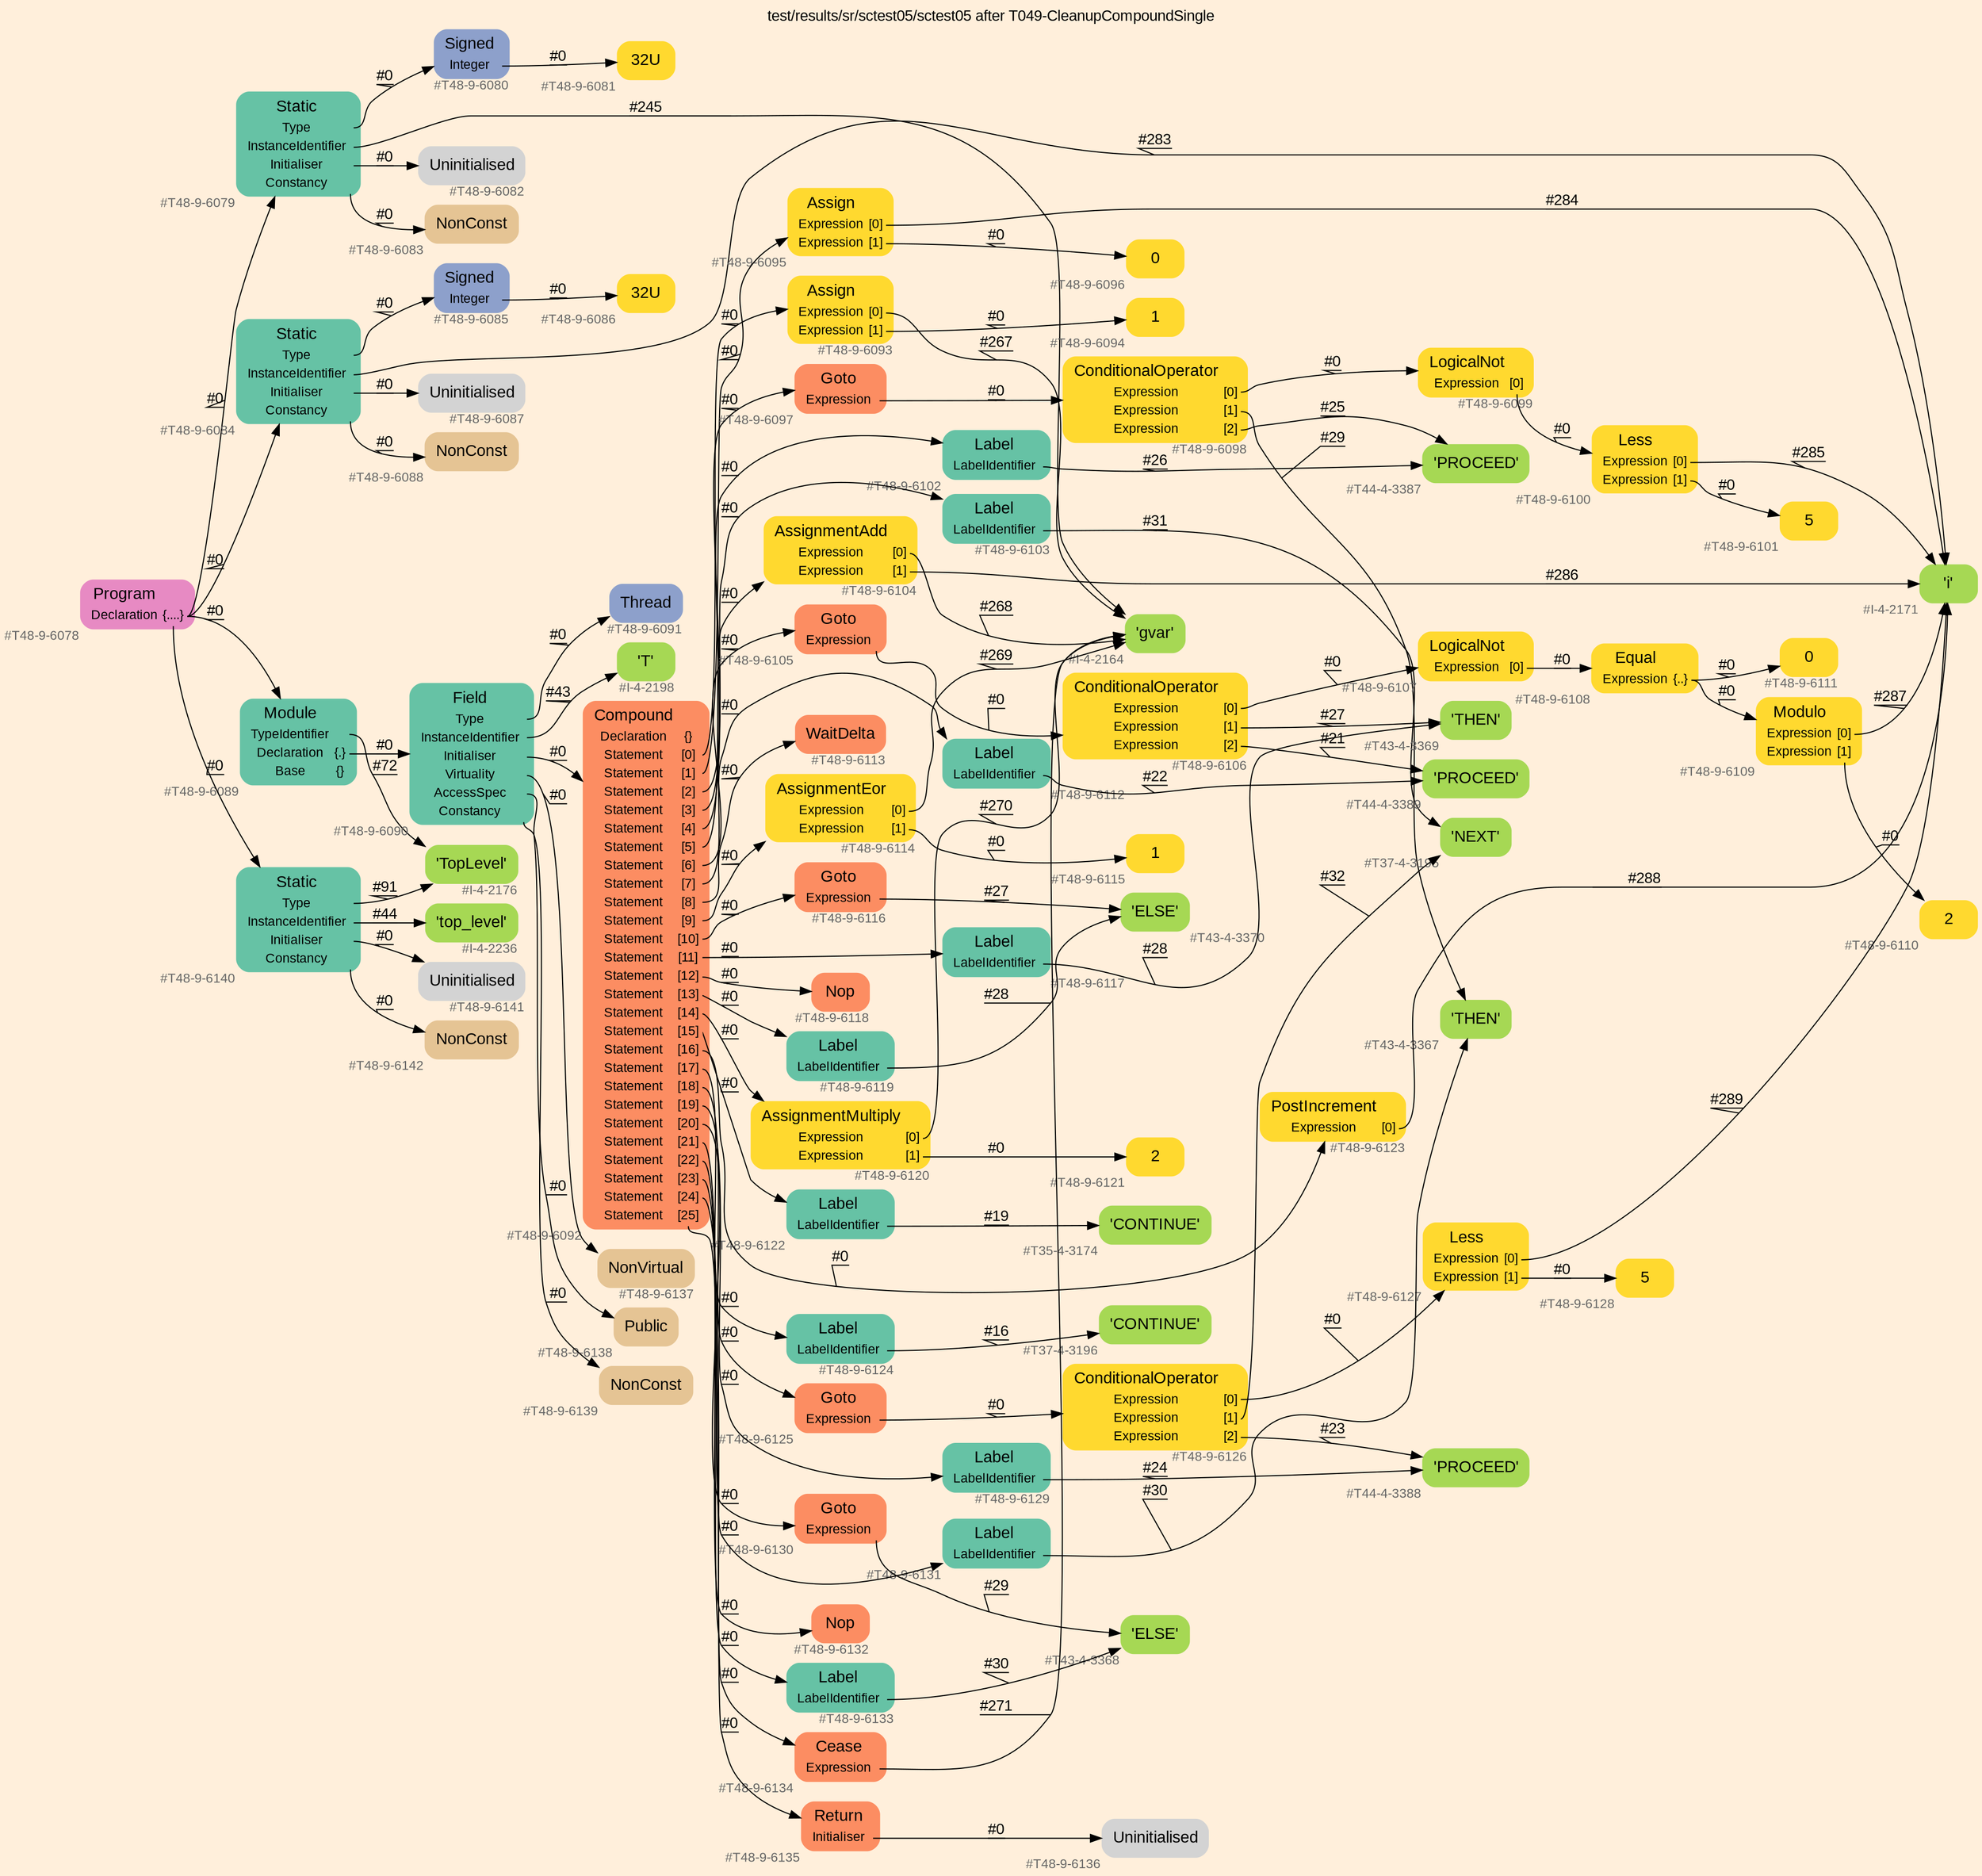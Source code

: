digraph "test/results/sr/sctest05/sctest05 after T049-CleanupCompoundSingle" {
label = "test/results/sr/sctest05/sctest05 after T049-CleanupCompoundSingle"
labelloc = t
graph [
    rankdir = "LR"
    ranksep = 0.3
    bgcolor = antiquewhite1
    color = black
    fontcolor = black
    fontname = "Arial"
];
node [
    fontname = "Arial"
];
edge [
    fontname = "Arial"
];

// -------------------- node figure --------------------
// -------- block #T48-9-6078 ----------
"#T48-9-6078" [
    fillcolor = "/set28/4"
    xlabel = "#T48-9-6078"
    fontsize = "12"
    fontcolor = grey40
    shape = "plaintext"
    label = <<TABLE BORDER="0" CELLBORDER="0" CELLSPACING="0">
     <TR><TD><FONT COLOR="black" POINT-SIZE="15">Program</FONT></TD></TR>
     <TR><TD><FONT COLOR="black" POINT-SIZE="12">Declaration</FONT></TD><TD PORT="port0"><FONT COLOR="black" POINT-SIZE="12">{....}</FONT></TD></TR>
    </TABLE>>
    style = "rounded,filled"
];

// -------- block #T48-9-6079 ----------
"#T48-9-6079" [
    fillcolor = "/set28/1"
    xlabel = "#T48-9-6079"
    fontsize = "12"
    fontcolor = grey40
    shape = "plaintext"
    label = <<TABLE BORDER="0" CELLBORDER="0" CELLSPACING="0">
     <TR><TD><FONT COLOR="black" POINT-SIZE="15">Static</FONT></TD></TR>
     <TR><TD><FONT COLOR="black" POINT-SIZE="12">Type</FONT></TD><TD PORT="port0"></TD></TR>
     <TR><TD><FONT COLOR="black" POINT-SIZE="12">InstanceIdentifier</FONT></TD><TD PORT="port1"></TD></TR>
     <TR><TD><FONT COLOR="black" POINT-SIZE="12">Initialiser</FONT></TD><TD PORT="port2"></TD></TR>
     <TR><TD><FONT COLOR="black" POINT-SIZE="12">Constancy</FONT></TD><TD PORT="port3"></TD></TR>
    </TABLE>>
    style = "rounded,filled"
];

// -------- block #T48-9-6080 ----------
"#T48-9-6080" [
    fillcolor = "/set28/3"
    xlabel = "#T48-9-6080"
    fontsize = "12"
    fontcolor = grey40
    shape = "plaintext"
    label = <<TABLE BORDER="0" CELLBORDER="0" CELLSPACING="0">
     <TR><TD><FONT COLOR="black" POINT-SIZE="15">Signed</FONT></TD></TR>
     <TR><TD><FONT COLOR="black" POINT-SIZE="12">Integer</FONT></TD><TD PORT="port0"></TD></TR>
    </TABLE>>
    style = "rounded,filled"
];

// -------- block #T48-9-6081 ----------
"#T48-9-6081" [
    fillcolor = "/set28/6"
    xlabel = "#T48-9-6081"
    fontsize = "12"
    fontcolor = grey40
    shape = "plaintext"
    label = <<TABLE BORDER="0" CELLBORDER="0" CELLSPACING="0">
     <TR><TD><FONT COLOR="black" POINT-SIZE="15">32U</FONT></TD></TR>
    </TABLE>>
    style = "rounded,filled"
];

// -------- block #I-4-2164 ----------
"#I-4-2164" [
    fillcolor = "/set28/5"
    xlabel = "#I-4-2164"
    fontsize = "12"
    fontcolor = grey40
    shape = "plaintext"
    label = <<TABLE BORDER="0" CELLBORDER="0" CELLSPACING="0">
     <TR><TD><FONT COLOR="black" POINT-SIZE="15">'gvar'</FONT></TD></TR>
    </TABLE>>
    style = "rounded,filled"
];

// -------- block #T48-9-6082 ----------
"#T48-9-6082" [
    xlabel = "#T48-9-6082"
    fontsize = "12"
    fontcolor = grey40
    shape = "plaintext"
    label = <<TABLE BORDER="0" CELLBORDER="0" CELLSPACING="0">
     <TR><TD><FONT COLOR="black" POINT-SIZE="15">Uninitialised</FONT></TD></TR>
    </TABLE>>
    style = "rounded,filled"
];

// -------- block #T48-9-6083 ----------
"#T48-9-6083" [
    fillcolor = "/set28/7"
    xlabel = "#T48-9-6083"
    fontsize = "12"
    fontcolor = grey40
    shape = "plaintext"
    label = <<TABLE BORDER="0" CELLBORDER="0" CELLSPACING="0">
     <TR><TD><FONT COLOR="black" POINT-SIZE="15">NonConst</FONT></TD></TR>
    </TABLE>>
    style = "rounded,filled"
];

// -------- block #T48-9-6084 ----------
"#T48-9-6084" [
    fillcolor = "/set28/1"
    xlabel = "#T48-9-6084"
    fontsize = "12"
    fontcolor = grey40
    shape = "plaintext"
    label = <<TABLE BORDER="0" CELLBORDER="0" CELLSPACING="0">
     <TR><TD><FONT COLOR="black" POINT-SIZE="15">Static</FONT></TD></TR>
     <TR><TD><FONT COLOR="black" POINT-SIZE="12">Type</FONT></TD><TD PORT="port0"></TD></TR>
     <TR><TD><FONT COLOR="black" POINT-SIZE="12">InstanceIdentifier</FONT></TD><TD PORT="port1"></TD></TR>
     <TR><TD><FONT COLOR="black" POINT-SIZE="12">Initialiser</FONT></TD><TD PORT="port2"></TD></TR>
     <TR><TD><FONT COLOR="black" POINT-SIZE="12">Constancy</FONT></TD><TD PORT="port3"></TD></TR>
    </TABLE>>
    style = "rounded,filled"
];

// -------- block #T48-9-6085 ----------
"#T48-9-6085" [
    fillcolor = "/set28/3"
    xlabel = "#T48-9-6085"
    fontsize = "12"
    fontcolor = grey40
    shape = "plaintext"
    label = <<TABLE BORDER="0" CELLBORDER="0" CELLSPACING="0">
     <TR><TD><FONT COLOR="black" POINT-SIZE="15">Signed</FONT></TD></TR>
     <TR><TD><FONT COLOR="black" POINT-SIZE="12">Integer</FONT></TD><TD PORT="port0"></TD></TR>
    </TABLE>>
    style = "rounded,filled"
];

// -------- block #T48-9-6086 ----------
"#T48-9-6086" [
    fillcolor = "/set28/6"
    xlabel = "#T48-9-6086"
    fontsize = "12"
    fontcolor = grey40
    shape = "plaintext"
    label = <<TABLE BORDER="0" CELLBORDER="0" CELLSPACING="0">
     <TR><TD><FONT COLOR="black" POINT-SIZE="15">32U</FONT></TD></TR>
    </TABLE>>
    style = "rounded,filled"
];

// -------- block #I-4-2171 ----------
"#I-4-2171" [
    fillcolor = "/set28/5"
    xlabel = "#I-4-2171"
    fontsize = "12"
    fontcolor = grey40
    shape = "plaintext"
    label = <<TABLE BORDER="0" CELLBORDER="0" CELLSPACING="0">
     <TR><TD><FONT COLOR="black" POINT-SIZE="15">'i'</FONT></TD></TR>
    </TABLE>>
    style = "rounded,filled"
];

// -------- block #T48-9-6087 ----------
"#T48-9-6087" [
    xlabel = "#T48-9-6087"
    fontsize = "12"
    fontcolor = grey40
    shape = "plaintext"
    label = <<TABLE BORDER="0" CELLBORDER="0" CELLSPACING="0">
     <TR><TD><FONT COLOR="black" POINT-SIZE="15">Uninitialised</FONT></TD></TR>
    </TABLE>>
    style = "rounded,filled"
];

// -------- block #T48-9-6088 ----------
"#T48-9-6088" [
    fillcolor = "/set28/7"
    xlabel = "#T48-9-6088"
    fontsize = "12"
    fontcolor = grey40
    shape = "plaintext"
    label = <<TABLE BORDER="0" CELLBORDER="0" CELLSPACING="0">
     <TR><TD><FONT COLOR="black" POINT-SIZE="15">NonConst</FONT></TD></TR>
    </TABLE>>
    style = "rounded,filled"
];

// -------- block #T48-9-6089 ----------
"#T48-9-6089" [
    fillcolor = "/set28/1"
    xlabel = "#T48-9-6089"
    fontsize = "12"
    fontcolor = grey40
    shape = "plaintext"
    label = <<TABLE BORDER="0" CELLBORDER="0" CELLSPACING="0">
     <TR><TD><FONT COLOR="black" POINT-SIZE="15">Module</FONT></TD></TR>
     <TR><TD><FONT COLOR="black" POINT-SIZE="12">TypeIdentifier</FONT></TD><TD PORT="port0"></TD></TR>
     <TR><TD><FONT COLOR="black" POINT-SIZE="12">Declaration</FONT></TD><TD PORT="port1"><FONT COLOR="black" POINT-SIZE="12">{.}</FONT></TD></TR>
     <TR><TD><FONT COLOR="black" POINT-SIZE="12">Base</FONT></TD><TD PORT="port2"><FONT COLOR="black" POINT-SIZE="12">{}</FONT></TD></TR>
    </TABLE>>
    style = "rounded,filled"
];

// -------- block #I-4-2176 ----------
"#I-4-2176" [
    fillcolor = "/set28/5"
    xlabel = "#I-4-2176"
    fontsize = "12"
    fontcolor = grey40
    shape = "plaintext"
    label = <<TABLE BORDER="0" CELLBORDER="0" CELLSPACING="0">
     <TR><TD><FONT COLOR="black" POINT-SIZE="15">'TopLevel'</FONT></TD></TR>
    </TABLE>>
    style = "rounded,filled"
];

// -------- block #T48-9-6090 ----------
"#T48-9-6090" [
    fillcolor = "/set28/1"
    xlabel = "#T48-9-6090"
    fontsize = "12"
    fontcolor = grey40
    shape = "plaintext"
    label = <<TABLE BORDER="0" CELLBORDER="0" CELLSPACING="0">
     <TR><TD><FONT COLOR="black" POINT-SIZE="15">Field</FONT></TD></TR>
     <TR><TD><FONT COLOR="black" POINT-SIZE="12">Type</FONT></TD><TD PORT="port0"></TD></TR>
     <TR><TD><FONT COLOR="black" POINT-SIZE="12">InstanceIdentifier</FONT></TD><TD PORT="port1"></TD></TR>
     <TR><TD><FONT COLOR="black" POINT-SIZE="12">Initialiser</FONT></TD><TD PORT="port2"></TD></TR>
     <TR><TD><FONT COLOR="black" POINT-SIZE="12">Virtuality</FONT></TD><TD PORT="port3"></TD></TR>
     <TR><TD><FONT COLOR="black" POINT-SIZE="12">AccessSpec</FONT></TD><TD PORT="port4"></TD></TR>
     <TR><TD><FONT COLOR="black" POINT-SIZE="12">Constancy</FONT></TD><TD PORT="port5"></TD></TR>
    </TABLE>>
    style = "rounded,filled"
];

// -------- block #T48-9-6091 ----------
"#T48-9-6091" [
    fillcolor = "/set28/3"
    xlabel = "#T48-9-6091"
    fontsize = "12"
    fontcolor = grey40
    shape = "plaintext"
    label = <<TABLE BORDER="0" CELLBORDER="0" CELLSPACING="0">
     <TR><TD><FONT COLOR="black" POINT-SIZE="15">Thread</FONT></TD></TR>
    </TABLE>>
    style = "rounded,filled"
];

// -------- block #I-4-2198 ----------
"#I-4-2198" [
    fillcolor = "/set28/5"
    xlabel = "#I-4-2198"
    fontsize = "12"
    fontcolor = grey40
    shape = "plaintext"
    label = <<TABLE BORDER="0" CELLBORDER="0" CELLSPACING="0">
     <TR><TD><FONT COLOR="black" POINT-SIZE="15">'T'</FONT></TD></TR>
    </TABLE>>
    style = "rounded,filled"
];

// -------- block #T48-9-6092 ----------
"#T48-9-6092" [
    fillcolor = "/set28/2"
    xlabel = "#T48-9-6092"
    fontsize = "12"
    fontcolor = grey40
    shape = "plaintext"
    label = <<TABLE BORDER="0" CELLBORDER="0" CELLSPACING="0">
     <TR><TD><FONT COLOR="black" POINT-SIZE="15">Compound</FONT></TD></TR>
     <TR><TD><FONT COLOR="black" POINT-SIZE="12">Declaration</FONT></TD><TD PORT="port0"><FONT COLOR="black" POINT-SIZE="12">{}</FONT></TD></TR>
     <TR><TD><FONT COLOR="black" POINT-SIZE="12">Statement</FONT></TD><TD PORT="port1"><FONT COLOR="black" POINT-SIZE="12">[0]</FONT></TD></TR>
     <TR><TD><FONT COLOR="black" POINT-SIZE="12">Statement</FONT></TD><TD PORT="port2"><FONT COLOR="black" POINT-SIZE="12">[1]</FONT></TD></TR>
     <TR><TD><FONT COLOR="black" POINT-SIZE="12">Statement</FONT></TD><TD PORT="port3"><FONT COLOR="black" POINT-SIZE="12">[2]</FONT></TD></TR>
     <TR><TD><FONT COLOR="black" POINT-SIZE="12">Statement</FONT></TD><TD PORT="port4"><FONT COLOR="black" POINT-SIZE="12">[3]</FONT></TD></TR>
     <TR><TD><FONT COLOR="black" POINT-SIZE="12">Statement</FONT></TD><TD PORT="port5"><FONT COLOR="black" POINT-SIZE="12">[4]</FONT></TD></TR>
     <TR><TD><FONT COLOR="black" POINT-SIZE="12">Statement</FONT></TD><TD PORT="port6"><FONT COLOR="black" POINT-SIZE="12">[5]</FONT></TD></TR>
     <TR><TD><FONT COLOR="black" POINT-SIZE="12">Statement</FONT></TD><TD PORT="port7"><FONT COLOR="black" POINT-SIZE="12">[6]</FONT></TD></TR>
     <TR><TD><FONT COLOR="black" POINT-SIZE="12">Statement</FONT></TD><TD PORT="port8"><FONT COLOR="black" POINT-SIZE="12">[7]</FONT></TD></TR>
     <TR><TD><FONT COLOR="black" POINT-SIZE="12">Statement</FONT></TD><TD PORT="port9"><FONT COLOR="black" POINT-SIZE="12">[8]</FONT></TD></TR>
     <TR><TD><FONT COLOR="black" POINT-SIZE="12">Statement</FONT></TD><TD PORT="port10"><FONT COLOR="black" POINT-SIZE="12">[9]</FONT></TD></TR>
     <TR><TD><FONT COLOR="black" POINT-SIZE="12">Statement</FONT></TD><TD PORT="port11"><FONT COLOR="black" POINT-SIZE="12">[10]</FONT></TD></TR>
     <TR><TD><FONT COLOR="black" POINT-SIZE="12">Statement</FONT></TD><TD PORT="port12"><FONT COLOR="black" POINT-SIZE="12">[11]</FONT></TD></TR>
     <TR><TD><FONT COLOR="black" POINT-SIZE="12">Statement</FONT></TD><TD PORT="port13"><FONT COLOR="black" POINT-SIZE="12">[12]</FONT></TD></TR>
     <TR><TD><FONT COLOR="black" POINT-SIZE="12">Statement</FONT></TD><TD PORT="port14"><FONT COLOR="black" POINT-SIZE="12">[13]</FONT></TD></TR>
     <TR><TD><FONT COLOR="black" POINT-SIZE="12">Statement</FONT></TD><TD PORT="port15"><FONT COLOR="black" POINT-SIZE="12">[14]</FONT></TD></TR>
     <TR><TD><FONT COLOR="black" POINT-SIZE="12">Statement</FONT></TD><TD PORT="port16"><FONT COLOR="black" POINT-SIZE="12">[15]</FONT></TD></TR>
     <TR><TD><FONT COLOR="black" POINT-SIZE="12">Statement</FONT></TD><TD PORT="port17"><FONT COLOR="black" POINT-SIZE="12">[16]</FONT></TD></TR>
     <TR><TD><FONT COLOR="black" POINT-SIZE="12">Statement</FONT></TD><TD PORT="port18"><FONT COLOR="black" POINT-SIZE="12">[17]</FONT></TD></TR>
     <TR><TD><FONT COLOR="black" POINT-SIZE="12">Statement</FONT></TD><TD PORT="port19"><FONT COLOR="black" POINT-SIZE="12">[18]</FONT></TD></TR>
     <TR><TD><FONT COLOR="black" POINT-SIZE="12">Statement</FONT></TD><TD PORT="port20"><FONT COLOR="black" POINT-SIZE="12">[19]</FONT></TD></TR>
     <TR><TD><FONT COLOR="black" POINT-SIZE="12">Statement</FONT></TD><TD PORT="port21"><FONT COLOR="black" POINT-SIZE="12">[20]</FONT></TD></TR>
     <TR><TD><FONT COLOR="black" POINT-SIZE="12">Statement</FONT></TD><TD PORT="port22"><FONT COLOR="black" POINT-SIZE="12">[21]</FONT></TD></TR>
     <TR><TD><FONT COLOR="black" POINT-SIZE="12">Statement</FONT></TD><TD PORT="port23"><FONT COLOR="black" POINT-SIZE="12">[22]</FONT></TD></TR>
     <TR><TD><FONT COLOR="black" POINT-SIZE="12">Statement</FONT></TD><TD PORT="port24"><FONT COLOR="black" POINT-SIZE="12">[23]</FONT></TD></TR>
     <TR><TD><FONT COLOR="black" POINT-SIZE="12">Statement</FONT></TD><TD PORT="port25"><FONT COLOR="black" POINT-SIZE="12">[24]</FONT></TD></TR>
     <TR><TD><FONT COLOR="black" POINT-SIZE="12">Statement</FONT></TD><TD PORT="port26"><FONT COLOR="black" POINT-SIZE="12">[25]</FONT></TD></TR>
    </TABLE>>
    style = "rounded,filled"
];

// -------- block #T48-9-6093 ----------
"#T48-9-6093" [
    fillcolor = "/set28/6"
    xlabel = "#T48-9-6093"
    fontsize = "12"
    fontcolor = grey40
    shape = "plaintext"
    label = <<TABLE BORDER="0" CELLBORDER="0" CELLSPACING="0">
     <TR><TD><FONT COLOR="black" POINT-SIZE="15">Assign</FONT></TD></TR>
     <TR><TD><FONT COLOR="black" POINT-SIZE="12">Expression</FONT></TD><TD PORT="port0"><FONT COLOR="black" POINT-SIZE="12">[0]</FONT></TD></TR>
     <TR><TD><FONT COLOR="black" POINT-SIZE="12">Expression</FONT></TD><TD PORT="port1"><FONT COLOR="black" POINT-SIZE="12">[1]</FONT></TD></TR>
    </TABLE>>
    style = "rounded,filled"
];

// -------- block #T48-9-6094 ----------
"#T48-9-6094" [
    fillcolor = "/set28/6"
    xlabel = "#T48-9-6094"
    fontsize = "12"
    fontcolor = grey40
    shape = "plaintext"
    label = <<TABLE BORDER="0" CELLBORDER="0" CELLSPACING="0">
     <TR><TD><FONT COLOR="black" POINT-SIZE="15">1</FONT></TD></TR>
    </TABLE>>
    style = "rounded,filled"
];

// -------- block #T48-9-6095 ----------
"#T48-9-6095" [
    fillcolor = "/set28/6"
    xlabel = "#T48-9-6095"
    fontsize = "12"
    fontcolor = grey40
    shape = "plaintext"
    label = <<TABLE BORDER="0" CELLBORDER="0" CELLSPACING="0">
     <TR><TD><FONT COLOR="black" POINT-SIZE="15">Assign</FONT></TD></TR>
     <TR><TD><FONT COLOR="black" POINT-SIZE="12">Expression</FONT></TD><TD PORT="port0"><FONT COLOR="black" POINT-SIZE="12">[0]</FONT></TD></TR>
     <TR><TD><FONT COLOR="black" POINT-SIZE="12">Expression</FONT></TD><TD PORT="port1"><FONT COLOR="black" POINT-SIZE="12">[1]</FONT></TD></TR>
    </TABLE>>
    style = "rounded,filled"
];

// -------- block #T48-9-6096 ----------
"#T48-9-6096" [
    fillcolor = "/set28/6"
    xlabel = "#T48-9-6096"
    fontsize = "12"
    fontcolor = grey40
    shape = "plaintext"
    label = <<TABLE BORDER="0" CELLBORDER="0" CELLSPACING="0">
     <TR><TD><FONT COLOR="black" POINT-SIZE="15">0</FONT></TD></TR>
    </TABLE>>
    style = "rounded,filled"
];

// -------- block #T48-9-6097 ----------
"#T48-9-6097" [
    fillcolor = "/set28/2"
    xlabel = "#T48-9-6097"
    fontsize = "12"
    fontcolor = grey40
    shape = "plaintext"
    label = <<TABLE BORDER="0" CELLBORDER="0" CELLSPACING="0">
     <TR><TD><FONT COLOR="black" POINT-SIZE="15">Goto</FONT></TD></TR>
     <TR><TD><FONT COLOR="black" POINT-SIZE="12">Expression</FONT></TD><TD PORT="port0"></TD></TR>
    </TABLE>>
    style = "rounded,filled"
];

// -------- block #T48-9-6098 ----------
"#T48-9-6098" [
    fillcolor = "/set28/6"
    xlabel = "#T48-9-6098"
    fontsize = "12"
    fontcolor = grey40
    shape = "plaintext"
    label = <<TABLE BORDER="0" CELLBORDER="0" CELLSPACING="0">
     <TR><TD><FONT COLOR="black" POINT-SIZE="15">ConditionalOperator</FONT></TD></TR>
     <TR><TD><FONT COLOR="black" POINT-SIZE="12">Expression</FONT></TD><TD PORT="port0"><FONT COLOR="black" POINT-SIZE="12">[0]</FONT></TD></TR>
     <TR><TD><FONT COLOR="black" POINT-SIZE="12">Expression</FONT></TD><TD PORT="port1"><FONT COLOR="black" POINT-SIZE="12">[1]</FONT></TD></TR>
     <TR><TD><FONT COLOR="black" POINT-SIZE="12">Expression</FONT></TD><TD PORT="port2"><FONT COLOR="black" POINT-SIZE="12">[2]</FONT></TD></TR>
    </TABLE>>
    style = "rounded,filled"
];

// -------- block #T48-9-6099 ----------
"#T48-9-6099" [
    fillcolor = "/set28/6"
    xlabel = "#T48-9-6099"
    fontsize = "12"
    fontcolor = grey40
    shape = "plaintext"
    label = <<TABLE BORDER="0" CELLBORDER="0" CELLSPACING="0">
     <TR><TD><FONT COLOR="black" POINT-SIZE="15">LogicalNot</FONT></TD></TR>
     <TR><TD><FONT COLOR="black" POINT-SIZE="12">Expression</FONT></TD><TD PORT="port0"><FONT COLOR="black" POINT-SIZE="12">[0]</FONT></TD></TR>
    </TABLE>>
    style = "rounded,filled"
];

// -------- block #T48-9-6100 ----------
"#T48-9-6100" [
    fillcolor = "/set28/6"
    xlabel = "#T48-9-6100"
    fontsize = "12"
    fontcolor = grey40
    shape = "plaintext"
    label = <<TABLE BORDER="0" CELLBORDER="0" CELLSPACING="0">
     <TR><TD><FONT COLOR="black" POINT-SIZE="15">Less</FONT></TD></TR>
     <TR><TD><FONT COLOR="black" POINT-SIZE="12">Expression</FONT></TD><TD PORT="port0"><FONT COLOR="black" POINT-SIZE="12">[0]</FONT></TD></TR>
     <TR><TD><FONT COLOR="black" POINT-SIZE="12">Expression</FONT></TD><TD PORT="port1"><FONT COLOR="black" POINT-SIZE="12">[1]</FONT></TD></TR>
    </TABLE>>
    style = "rounded,filled"
];

// -------- block #T48-9-6101 ----------
"#T48-9-6101" [
    fillcolor = "/set28/6"
    xlabel = "#T48-9-6101"
    fontsize = "12"
    fontcolor = grey40
    shape = "plaintext"
    label = <<TABLE BORDER="0" CELLBORDER="0" CELLSPACING="0">
     <TR><TD><FONT COLOR="black" POINT-SIZE="15">5</FONT></TD></TR>
    </TABLE>>
    style = "rounded,filled"
];

// -------- block #T43-4-3367 ----------
"#T43-4-3367" [
    fillcolor = "/set28/5"
    xlabel = "#T43-4-3367"
    fontsize = "12"
    fontcolor = grey40
    shape = "plaintext"
    label = <<TABLE BORDER="0" CELLBORDER="0" CELLSPACING="0">
     <TR><TD><FONT COLOR="black" POINT-SIZE="15">'THEN'</FONT></TD></TR>
    </TABLE>>
    style = "rounded,filled"
];

// -------- block #T44-4-3387 ----------
"#T44-4-3387" [
    fillcolor = "/set28/5"
    xlabel = "#T44-4-3387"
    fontsize = "12"
    fontcolor = grey40
    shape = "plaintext"
    label = <<TABLE BORDER="0" CELLBORDER="0" CELLSPACING="0">
     <TR><TD><FONT COLOR="black" POINT-SIZE="15">'PROCEED'</FONT></TD></TR>
    </TABLE>>
    style = "rounded,filled"
];

// -------- block #T48-9-6102 ----------
"#T48-9-6102" [
    fillcolor = "/set28/1"
    xlabel = "#T48-9-6102"
    fontsize = "12"
    fontcolor = grey40
    shape = "plaintext"
    label = <<TABLE BORDER="0" CELLBORDER="0" CELLSPACING="0">
     <TR><TD><FONT COLOR="black" POINT-SIZE="15">Label</FONT></TD></TR>
     <TR><TD><FONT COLOR="black" POINT-SIZE="12">LabelIdentifier</FONT></TD><TD PORT="port0"></TD></TR>
    </TABLE>>
    style = "rounded,filled"
];

// -------- block #T48-9-6103 ----------
"#T48-9-6103" [
    fillcolor = "/set28/1"
    xlabel = "#T48-9-6103"
    fontsize = "12"
    fontcolor = grey40
    shape = "plaintext"
    label = <<TABLE BORDER="0" CELLBORDER="0" CELLSPACING="0">
     <TR><TD><FONT COLOR="black" POINT-SIZE="15">Label</FONT></TD></TR>
     <TR><TD><FONT COLOR="black" POINT-SIZE="12">LabelIdentifier</FONT></TD><TD PORT="port0"></TD></TR>
    </TABLE>>
    style = "rounded,filled"
];

// -------- block #T37-4-3195 ----------
"#T37-4-3195" [
    fillcolor = "/set28/5"
    xlabel = "#T37-4-3195"
    fontsize = "12"
    fontcolor = grey40
    shape = "plaintext"
    label = <<TABLE BORDER="0" CELLBORDER="0" CELLSPACING="0">
     <TR><TD><FONT COLOR="black" POINT-SIZE="15">'NEXT'</FONT></TD></TR>
    </TABLE>>
    style = "rounded,filled"
];

// -------- block #T48-9-6104 ----------
"#T48-9-6104" [
    fillcolor = "/set28/6"
    xlabel = "#T48-9-6104"
    fontsize = "12"
    fontcolor = grey40
    shape = "plaintext"
    label = <<TABLE BORDER="0" CELLBORDER="0" CELLSPACING="0">
     <TR><TD><FONT COLOR="black" POINT-SIZE="15">AssignmentAdd</FONT></TD></TR>
     <TR><TD><FONT COLOR="black" POINT-SIZE="12">Expression</FONT></TD><TD PORT="port0"><FONT COLOR="black" POINT-SIZE="12">[0]</FONT></TD></TR>
     <TR><TD><FONT COLOR="black" POINT-SIZE="12">Expression</FONT></TD><TD PORT="port1"><FONT COLOR="black" POINT-SIZE="12">[1]</FONT></TD></TR>
    </TABLE>>
    style = "rounded,filled"
];

// -------- block #T48-9-6105 ----------
"#T48-9-6105" [
    fillcolor = "/set28/2"
    xlabel = "#T48-9-6105"
    fontsize = "12"
    fontcolor = grey40
    shape = "plaintext"
    label = <<TABLE BORDER="0" CELLBORDER="0" CELLSPACING="0">
     <TR><TD><FONT COLOR="black" POINT-SIZE="15">Goto</FONT></TD></TR>
     <TR><TD><FONT COLOR="black" POINT-SIZE="12">Expression</FONT></TD><TD PORT="port0"></TD></TR>
    </TABLE>>
    style = "rounded,filled"
];

// -------- block #T48-9-6106 ----------
"#T48-9-6106" [
    fillcolor = "/set28/6"
    xlabel = "#T48-9-6106"
    fontsize = "12"
    fontcolor = grey40
    shape = "plaintext"
    label = <<TABLE BORDER="0" CELLBORDER="0" CELLSPACING="0">
     <TR><TD><FONT COLOR="black" POINT-SIZE="15">ConditionalOperator</FONT></TD></TR>
     <TR><TD><FONT COLOR="black" POINT-SIZE="12">Expression</FONT></TD><TD PORT="port0"><FONT COLOR="black" POINT-SIZE="12">[0]</FONT></TD></TR>
     <TR><TD><FONT COLOR="black" POINT-SIZE="12">Expression</FONT></TD><TD PORT="port1"><FONT COLOR="black" POINT-SIZE="12">[1]</FONT></TD></TR>
     <TR><TD><FONT COLOR="black" POINT-SIZE="12">Expression</FONT></TD><TD PORT="port2"><FONT COLOR="black" POINT-SIZE="12">[2]</FONT></TD></TR>
    </TABLE>>
    style = "rounded,filled"
];

// -------- block #T48-9-6107 ----------
"#T48-9-6107" [
    fillcolor = "/set28/6"
    xlabel = "#T48-9-6107"
    fontsize = "12"
    fontcolor = grey40
    shape = "plaintext"
    label = <<TABLE BORDER="0" CELLBORDER="0" CELLSPACING="0">
     <TR><TD><FONT COLOR="black" POINT-SIZE="15">LogicalNot</FONT></TD></TR>
     <TR><TD><FONT COLOR="black" POINT-SIZE="12">Expression</FONT></TD><TD PORT="port0"><FONT COLOR="black" POINT-SIZE="12">[0]</FONT></TD></TR>
    </TABLE>>
    style = "rounded,filled"
];

// -------- block #T48-9-6108 ----------
"#T48-9-6108" [
    fillcolor = "/set28/6"
    xlabel = "#T48-9-6108"
    fontsize = "12"
    fontcolor = grey40
    shape = "plaintext"
    label = <<TABLE BORDER="0" CELLBORDER="0" CELLSPACING="0">
     <TR><TD><FONT COLOR="black" POINT-SIZE="15">Equal</FONT></TD></TR>
     <TR><TD><FONT COLOR="black" POINT-SIZE="12">Expression</FONT></TD><TD PORT="port0"><FONT COLOR="black" POINT-SIZE="12">{..}</FONT></TD></TR>
    </TABLE>>
    style = "rounded,filled"
];

// -------- block #T48-9-6109 ----------
"#T48-9-6109" [
    fillcolor = "/set28/6"
    xlabel = "#T48-9-6109"
    fontsize = "12"
    fontcolor = grey40
    shape = "plaintext"
    label = <<TABLE BORDER="0" CELLBORDER="0" CELLSPACING="0">
     <TR><TD><FONT COLOR="black" POINT-SIZE="15">Modulo</FONT></TD></TR>
     <TR><TD><FONT COLOR="black" POINT-SIZE="12">Expression</FONT></TD><TD PORT="port0"><FONT COLOR="black" POINT-SIZE="12">[0]</FONT></TD></TR>
     <TR><TD><FONT COLOR="black" POINT-SIZE="12">Expression</FONT></TD><TD PORT="port1"><FONT COLOR="black" POINT-SIZE="12">[1]</FONT></TD></TR>
    </TABLE>>
    style = "rounded,filled"
];

// -------- block #T48-9-6110 ----------
"#T48-9-6110" [
    fillcolor = "/set28/6"
    xlabel = "#T48-9-6110"
    fontsize = "12"
    fontcolor = grey40
    shape = "plaintext"
    label = <<TABLE BORDER="0" CELLBORDER="0" CELLSPACING="0">
     <TR><TD><FONT COLOR="black" POINT-SIZE="15">2</FONT></TD></TR>
    </TABLE>>
    style = "rounded,filled"
];

// -------- block #T48-9-6111 ----------
"#T48-9-6111" [
    fillcolor = "/set28/6"
    xlabel = "#T48-9-6111"
    fontsize = "12"
    fontcolor = grey40
    shape = "plaintext"
    label = <<TABLE BORDER="0" CELLBORDER="0" CELLSPACING="0">
     <TR><TD><FONT COLOR="black" POINT-SIZE="15">0</FONT></TD></TR>
    </TABLE>>
    style = "rounded,filled"
];

// -------- block #T43-4-3369 ----------
"#T43-4-3369" [
    fillcolor = "/set28/5"
    xlabel = "#T43-4-3369"
    fontsize = "12"
    fontcolor = grey40
    shape = "plaintext"
    label = <<TABLE BORDER="0" CELLBORDER="0" CELLSPACING="0">
     <TR><TD><FONT COLOR="black" POINT-SIZE="15">'THEN'</FONT></TD></TR>
    </TABLE>>
    style = "rounded,filled"
];

// -------- block #T44-4-3389 ----------
"#T44-4-3389" [
    fillcolor = "/set28/5"
    xlabel = "#T44-4-3389"
    fontsize = "12"
    fontcolor = grey40
    shape = "plaintext"
    label = <<TABLE BORDER="0" CELLBORDER="0" CELLSPACING="0">
     <TR><TD><FONT COLOR="black" POINT-SIZE="15">'PROCEED'</FONT></TD></TR>
    </TABLE>>
    style = "rounded,filled"
];

// -------- block #T48-9-6112 ----------
"#T48-9-6112" [
    fillcolor = "/set28/1"
    xlabel = "#T48-9-6112"
    fontsize = "12"
    fontcolor = grey40
    shape = "plaintext"
    label = <<TABLE BORDER="0" CELLBORDER="0" CELLSPACING="0">
     <TR><TD><FONT COLOR="black" POINT-SIZE="15">Label</FONT></TD></TR>
     <TR><TD><FONT COLOR="black" POINT-SIZE="12">LabelIdentifier</FONT></TD><TD PORT="port0"></TD></TR>
    </TABLE>>
    style = "rounded,filled"
];

// -------- block #T48-9-6113 ----------
"#T48-9-6113" [
    fillcolor = "/set28/2"
    xlabel = "#T48-9-6113"
    fontsize = "12"
    fontcolor = grey40
    shape = "plaintext"
    label = <<TABLE BORDER="0" CELLBORDER="0" CELLSPACING="0">
     <TR><TD><FONT COLOR="black" POINT-SIZE="15">WaitDelta</FONT></TD></TR>
    </TABLE>>
    style = "rounded,filled"
];

// -------- block #T48-9-6114 ----------
"#T48-9-6114" [
    fillcolor = "/set28/6"
    xlabel = "#T48-9-6114"
    fontsize = "12"
    fontcolor = grey40
    shape = "plaintext"
    label = <<TABLE BORDER="0" CELLBORDER="0" CELLSPACING="0">
     <TR><TD><FONT COLOR="black" POINT-SIZE="15">AssignmentEor</FONT></TD></TR>
     <TR><TD><FONT COLOR="black" POINT-SIZE="12">Expression</FONT></TD><TD PORT="port0"><FONT COLOR="black" POINT-SIZE="12">[0]</FONT></TD></TR>
     <TR><TD><FONT COLOR="black" POINT-SIZE="12">Expression</FONT></TD><TD PORT="port1"><FONT COLOR="black" POINT-SIZE="12">[1]</FONT></TD></TR>
    </TABLE>>
    style = "rounded,filled"
];

// -------- block #T48-9-6115 ----------
"#T48-9-6115" [
    fillcolor = "/set28/6"
    xlabel = "#T48-9-6115"
    fontsize = "12"
    fontcolor = grey40
    shape = "plaintext"
    label = <<TABLE BORDER="0" CELLBORDER="0" CELLSPACING="0">
     <TR><TD><FONT COLOR="black" POINT-SIZE="15">1</FONT></TD></TR>
    </TABLE>>
    style = "rounded,filled"
];

// -------- block #T48-9-6116 ----------
"#T48-9-6116" [
    fillcolor = "/set28/2"
    xlabel = "#T48-9-6116"
    fontsize = "12"
    fontcolor = grey40
    shape = "plaintext"
    label = <<TABLE BORDER="0" CELLBORDER="0" CELLSPACING="0">
     <TR><TD><FONT COLOR="black" POINT-SIZE="15">Goto</FONT></TD></TR>
     <TR><TD><FONT COLOR="black" POINT-SIZE="12">Expression</FONT></TD><TD PORT="port0"></TD></TR>
    </TABLE>>
    style = "rounded,filled"
];

// -------- block #T43-4-3370 ----------
"#T43-4-3370" [
    fillcolor = "/set28/5"
    xlabel = "#T43-4-3370"
    fontsize = "12"
    fontcolor = grey40
    shape = "plaintext"
    label = <<TABLE BORDER="0" CELLBORDER="0" CELLSPACING="0">
     <TR><TD><FONT COLOR="black" POINT-SIZE="15">'ELSE'</FONT></TD></TR>
    </TABLE>>
    style = "rounded,filled"
];

// -------- block #T48-9-6117 ----------
"#T48-9-6117" [
    fillcolor = "/set28/1"
    xlabel = "#T48-9-6117"
    fontsize = "12"
    fontcolor = grey40
    shape = "plaintext"
    label = <<TABLE BORDER="0" CELLBORDER="0" CELLSPACING="0">
     <TR><TD><FONT COLOR="black" POINT-SIZE="15">Label</FONT></TD></TR>
     <TR><TD><FONT COLOR="black" POINT-SIZE="12">LabelIdentifier</FONT></TD><TD PORT="port0"></TD></TR>
    </TABLE>>
    style = "rounded,filled"
];

// -------- block #T48-9-6118 ----------
"#T48-9-6118" [
    fillcolor = "/set28/2"
    xlabel = "#T48-9-6118"
    fontsize = "12"
    fontcolor = grey40
    shape = "plaintext"
    label = <<TABLE BORDER="0" CELLBORDER="0" CELLSPACING="0">
     <TR><TD><FONT COLOR="black" POINT-SIZE="15">Nop</FONT></TD></TR>
    </TABLE>>
    style = "rounded,filled"
];

// -------- block #T48-9-6119 ----------
"#T48-9-6119" [
    fillcolor = "/set28/1"
    xlabel = "#T48-9-6119"
    fontsize = "12"
    fontcolor = grey40
    shape = "plaintext"
    label = <<TABLE BORDER="0" CELLBORDER="0" CELLSPACING="0">
     <TR><TD><FONT COLOR="black" POINT-SIZE="15">Label</FONT></TD></TR>
     <TR><TD><FONT COLOR="black" POINT-SIZE="12">LabelIdentifier</FONT></TD><TD PORT="port0"></TD></TR>
    </TABLE>>
    style = "rounded,filled"
];

// -------- block #T48-9-6120 ----------
"#T48-9-6120" [
    fillcolor = "/set28/6"
    xlabel = "#T48-9-6120"
    fontsize = "12"
    fontcolor = grey40
    shape = "plaintext"
    label = <<TABLE BORDER="0" CELLBORDER="0" CELLSPACING="0">
     <TR><TD><FONT COLOR="black" POINT-SIZE="15">AssignmentMultiply</FONT></TD></TR>
     <TR><TD><FONT COLOR="black" POINT-SIZE="12">Expression</FONT></TD><TD PORT="port0"><FONT COLOR="black" POINT-SIZE="12">[0]</FONT></TD></TR>
     <TR><TD><FONT COLOR="black" POINT-SIZE="12">Expression</FONT></TD><TD PORT="port1"><FONT COLOR="black" POINT-SIZE="12">[1]</FONT></TD></TR>
    </TABLE>>
    style = "rounded,filled"
];

// -------- block #T48-9-6121 ----------
"#T48-9-6121" [
    fillcolor = "/set28/6"
    xlabel = "#T48-9-6121"
    fontsize = "12"
    fontcolor = grey40
    shape = "plaintext"
    label = <<TABLE BORDER="0" CELLBORDER="0" CELLSPACING="0">
     <TR><TD><FONT COLOR="black" POINT-SIZE="15">2</FONT></TD></TR>
    </TABLE>>
    style = "rounded,filled"
];

// -------- block #T48-9-6122 ----------
"#T48-9-6122" [
    fillcolor = "/set28/1"
    xlabel = "#T48-9-6122"
    fontsize = "12"
    fontcolor = grey40
    shape = "plaintext"
    label = <<TABLE BORDER="0" CELLBORDER="0" CELLSPACING="0">
     <TR><TD><FONT COLOR="black" POINT-SIZE="15">Label</FONT></TD></TR>
     <TR><TD><FONT COLOR="black" POINT-SIZE="12">LabelIdentifier</FONT></TD><TD PORT="port0"></TD></TR>
    </TABLE>>
    style = "rounded,filled"
];

// -------- block #T35-4-3174 ----------
"#T35-4-3174" [
    fillcolor = "/set28/5"
    xlabel = "#T35-4-3174"
    fontsize = "12"
    fontcolor = grey40
    shape = "plaintext"
    label = <<TABLE BORDER="0" CELLBORDER="0" CELLSPACING="0">
     <TR><TD><FONT COLOR="black" POINT-SIZE="15">'CONTINUE'</FONT></TD></TR>
    </TABLE>>
    style = "rounded,filled"
];

// -------- block #T48-9-6123 ----------
"#T48-9-6123" [
    fillcolor = "/set28/6"
    xlabel = "#T48-9-6123"
    fontsize = "12"
    fontcolor = grey40
    shape = "plaintext"
    label = <<TABLE BORDER="0" CELLBORDER="0" CELLSPACING="0">
     <TR><TD><FONT COLOR="black" POINT-SIZE="15">PostIncrement</FONT></TD></TR>
     <TR><TD><FONT COLOR="black" POINT-SIZE="12">Expression</FONT></TD><TD PORT="port0"><FONT COLOR="black" POINT-SIZE="12">[0]</FONT></TD></TR>
    </TABLE>>
    style = "rounded,filled"
];

// -------- block #T48-9-6124 ----------
"#T48-9-6124" [
    fillcolor = "/set28/1"
    xlabel = "#T48-9-6124"
    fontsize = "12"
    fontcolor = grey40
    shape = "plaintext"
    label = <<TABLE BORDER="0" CELLBORDER="0" CELLSPACING="0">
     <TR><TD><FONT COLOR="black" POINT-SIZE="15">Label</FONT></TD></TR>
     <TR><TD><FONT COLOR="black" POINT-SIZE="12">LabelIdentifier</FONT></TD><TD PORT="port0"></TD></TR>
    </TABLE>>
    style = "rounded,filled"
];

// -------- block #T37-4-3196 ----------
"#T37-4-3196" [
    fillcolor = "/set28/5"
    xlabel = "#T37-4-3196"
    fontsize = "12"
    fontcolor = grey40
    shape = "plaintext"
    label = <<TABLE BORDER="0" CELLBORDER="0" CELLSPACING="0">
     <TR><TD><FONT COLOR="black" POINT-SIZE="15">'CONTINUE'</FONT></TD></TR>
    </TABLE>>
    style = "rounded,filled"
];

// -------- block #T48-9-6125 ----------
"#T48-9-6125" [
    fillcolor = "/set28/2"
    xlabel = "#T48-9-6125"
    fontsize = "12"
    fontcolor = grey40
    shape = "plaintext"
    label = <<TABLE BORDER="0" CELLBORDER="0" CELLSPACING="0">
     <TR><TD><FONT COLOR="black" POINT-SIZE="15">Goto</FONT></TD></TR>
     <TR><TD><FONT COLOR="black" POINT-SIZE="12">Expression</FONT></TD><TD PORT="port0"></TD></TR>
    </TABLE>>
    style = "rounded,filled"
];

// -------- block #T48-9-6126 ----------
"#T48-9-6126" [
    fillcolor = "/set28/6"
    xlabel = "#T48-9-6126"
    fontsize = "12"
    fontcolor = grey40
    shape = "plaintext"
    label = <<TABLE BORDER="0" CELLBORDER="0" CELLSPACING="0">
     <TR><TD><FONT COLOR="black" POINT-SIZE="15">ConditionalOperator</FONT></TD></TR>
     <TR><TD><FONT COLOR="black" POINT-SIZE="12">Expression</FONT></TD><TD PORT="port0"><FONT COLOR="black" POINT-SIZE="12">[0]</FONT></TD></TR>
     <TR><TD><FONT COLOR="black" POINT-SIZE="12">Expression</FONT></TD><TD PORT="port1"><FONT COLOR="black" POINT-SIZE="12">[1]</FONT></TD></TR>
     <TR><TD><FONT COLOR="black" POINT-SIZE="12">Expression</FONT></TD><TD PORT="port2"><FONT COLOR="black" POINT-SIZE="12">[2]</FONT></TD></TR>
    </TABLE>>
    style = "rounded,filled"
];

// -------- block #T48-9-6127 ----------
"#T48-9-6127" [
    fillcolor = "/set28/6"
    xlabel = "#T48-9-6127"
    fontsize = "12"
    fontcolor = grey40
    shape = "plaintext"
    label = <<TABLE BORDER="0" CELLBORDER="0" CELLSPACING="0">
     <TR><TD><FONT COLOR="black" POINT-SIZE="15">Less</FONT></TD></TR>
     <TR><TD><FONT COLOR="black" POINT-SIZE="12">Expression</FONT></TD><TD PORT="port0"><FONT COLOR="black" POINT-SIZE="12">[0]</FONT></TD></TR>
     <TR><TD><FONT COLOR="black" POINT-SIZE="12">Expression</FONT></TD><TD PORT="port1"><FONT COLOR="black" POINT-SIZE="12">[1]</FONT></TD></TR>
    </TABLE>>
    style = "rounded,filled"
];

// -------- block #T48-9-6128 ----------
"#T48-9-6128" [
    fillcolor = "/set28/6"
    xlabel = "#T48-9-6128"
    fontsize = "12"
    fontcolor = grey40
    shape = "plaintext"
    label = <<TABLE BORDER="0" CELLBORDER="0" CELLSPACING="0">
     <TR><TD><FONT COLOR="black" POINT-SIZE="15">5</FONT></TD></TR>
    </TABLE>>
    style = "rounded,filled"
];

// -------- block #T44-4-3388 ----------
"#T44-4-3388" [
    fillcolor = "/set28/5"
    xlabel = "#T44-4-3388"
    fontsize = "12"
    fontcolor = grey40
    shape = "plaintext"
    label = <<TABLE BORDER="0" CELLBORDER="0" CELLSPACING="0">
     <TR><TD><FONT COLOR="black" POINT-SIZE="15">'PROCEED'</FONT></TD></TR>
    </TABLE>>
    style = "rounded,filled"
];

// -------- block #T48-9-6129 ----------
"#T48-9-6129" [
    fillcolor = "/set28/1"
    xlabel = "#T48-9-6129"
    fontsize = "12"
    fontcolor = grey40
    shape = "plaintext"
    label = <<TABLE BORDER="0" CELLBORDER="0" CELLSPACING="0">
     <TR><TD><FONT COLOR="black" POINT-SIZE="15">Label</FONT></TD></TR>
     <TR><TD><FONT COLOR="black" POINT-SIZE="12">LabelIdentifier</FONT></TD><TD PORT="port0"></TD></TR>
    </TABLE>>
    style = "rounded,filled"
];

// -------- block #T48-9-6130 ----------
"#T48-9-6130" [
    fillcolor = "/set28/2"
    xlabel = "#T48-9-6130"
    fontsize = "12"
    fontcolor = grey40
    shape = "plaintext"
    label = <<TABLE BORDER="0" CELLBORDER="0" CELLSPACING="0">
     <TR><TD><FONT COLOR="black" POINT-SIZE="15">Goto</FONT></TD></TR>
     <TR><TD><FONT COLOR="black" POINT-SIZE="12">Expression</FONT></TD><TD PORT="port0"></TD></TR>
    </TABLE>>
    style = "rounded,filled"
];

// -------- block #T43-4-3368 ----------
"#T43-4-3368" [
    fillcolor = "/set28/5"
    xlabel = "#T43-4-3368"
    fontsize = "12"
    fontcolor = grey40
    shape = "plaintext"
    label = <<TABLE BORDER="0" CELLBORDER="0" CELLSPACING="0">
     <TR><TD><FONT COLOR="black" POINT-SIZE="15">'ELSE'</FONT></TD></TR>
    </TABLE>>
    style = "rounded,filled"
];

// -------- block #T48-9-6131 ----------
"#T48-9-6131" [
    fillcolor = "/set28/1"
    xlabel = "#T48-9-6131"
    fontsize = "12"
    fontcolor = grey40
    shape = "plaintext"
    label = <<TABLE BORDER="0" CELLBORDER="0" CELLSPACING="0">
     <TR><TD><FONT COLOR="black" POINT-SIZE="15">Label</FONT></TD></TR>
     <TR><TD><FONT COLOR="black" POINT-SIZE="12">LabelIdentifier</FONT></TD><TD PORT="port0"></TD></TR>
    </TABLE>>
    style = "rounded,filled"
];

// -------- block #T48-9-6132 ----------
"#T48-9-6132" [
    fillcolor = "/set28/2"
    xlabel = "#T48-9-6132"
    fontsize = "12"
    fontcolor = grey40
    shape = "plaintext"
    label = <<TABLE BORDER="0" CELLBORDER="0" CELLSPACING="0">
     <TR><TD><FONT COLOR="black" POINT-SIZE="15">Nop</FONT></TD></TR>
    </TABLE>>
    style = "rounded,filled"
];

// -------- block #T48-9-6133 ----------
"#T48-9-6133" [
    fillcolor = "/set28/1"
    xlabel = "#T48-9-6133"
    fontsize = "12"
    fontcolor = grey40
    shape = "plaintext"
    label = <<TABLE BORDER="0" CELLBORDER="0" CELLSPACING="0">
     <TR><TD><FONT COLOR="black" POINT-SIZE="15">Label</FONT></TD></TR>
     <TR><TD><FONT COLOR="black" POINT-SIZE="12">LabelIdentifier</FONT></TD><TD PORT="port0"></TD></TR>
    </TABLE>>
    style = "rounded,filled"
];

// -------- block #T48-9-6134 ----------
"#T48-9-6134" [
    fillcolor = "/set28/2"
    xlabel = "#T48-9-6134"
    fontsize = "12"
    fontcolor = grey40
    shape = "plaintext"
    label = <<TABLE BORDER="0" CELLBORDER="0" CELLSPACING="0">
     <TR><TD><FONT COLOR="black" POINT-SIZE="15">Cease</FONT></TD></TR>
     <TR><TD><FONT COLOR="black" POINT-SIZE="12">Expression</FONT></TD><TD PORT="port0"></TD></TR>
    </TABLE>>
    style = "rounded,filled"
];

// -------- block #T48-9-6135 ----------
"#T48-9-6135" [
    fillcolor = "/set28/2"
    xlabel = "#T48-9-6135"
    fontsize = "12"
    fontcolor = grey40
    shape = "plaintext"
    label = <<TABLE BORDER="0" CELLBORDER="0" CELLSPACING="0">
     <TR><TD><FONT COLOR="black" POINT-SIZE="15">Return</FONT></TD></TR>
     <TR><TD><FONT COLOR="black" POINT-SIZE="12">Initialiser</FONT></TD><TD PORT="port0"></TD></TR>
    </TABLE>>
    style = "rounded,filled"
];

// -------- block #T48-9-6136 ----------
"#T48-9-6136" [
    xlabel = "#T48-9-6136"
    fontsize = "12"
    fontcolor = grey40
    shape = "plaintext"
    label = <<TABLE BORDER="0" CELLBORDER="0" CELLSPACING="0">
     <TR><TD><FONT COLOR="black" POINT-SIZE="15">Uninitialised</FONT></TD></TR>
    </TABLE>>
    style = "rounded,filled"
];

// -------- block #T48-9-6137 ----------
"#T48-9-6137" [
    fillcolor = "/set28/7"
    xlabel = "#T48-9-6137"
    fontsize = "12"
    fontcolor = grey40
    shape = "plaintext"
    label = <<TABLE BORDER="0" CELLBORDER="0" CELLSPACING="0">
     <TR><TD><FONT COLOR="black" POINT-SIZE="15">NonVirtual</FONT></TD></TR>
    </TABLE>>
    style = "rounded,filled"
];

// -------- block #T48-9-6138 ----------
"#T48-9-6138" [
    fillcolor = "/set28/7"
    xlabel = "#T48-9-6138"
    fontsize = "12"
    fontcolor = grey40
    shape = "plaintext"
    label = <<TABLE BORDER="0" CELLBORDER="0" CELLSPACING="0">
     <TR><TD><FONT COLOR="black" POINT-SIZE="15">Public</FONT></TD></TR>
    </TABLE>>
    style = "rounded,filled"
];

// -------- block #T48-9-6139 ----------
"#T48-9-6139" [
    fillcolor = "/set28/7"
    xlabel = "#T48-9-6139"
    fontsize = "12"
    fontcolor = grey40
    shape = "plaintext"
    label = <<TABLE BORDER="0" CELLBORDER="0" CELLSPACING="0">
     <TR><TD><FONT COLOR="black" POINT-SIZE="15">NonConst</FONT></TD></TR>
    </TABLE>>
    style = "rounded,filled"
];

// -------- block #T48-9-6140 ----------
"#T48-9-6140" [
    fillcolor = "/set28/1"
    xlabel = "#T48-9-6140"
    fontsize = "12"
    fontcolor = grey40
    shape = "plaintext"
    label = <<TABLE BORDER="0" CELLBORDER="0" CELLSPACING="0">
     <TR><TD><FONT COLOR="black" POINT-SIZE="15">Static</FONT></TD></TR>
     <TR><TD><FONT COLOR="black" POINT-SIZE="12">Type</FONT></TD><TD PORT="port0"></TD></TR>
     <TR><TD><FONT COLOR="black" POINT-SIZE="12">InstanceIdentifier</FONT></TD><TD PORT="port1"></TD></TR>
     <TR><TD><FONT COLOR="black" POINT-SIZE="12">Initialiser</FONT></TD><TD PORT="port2"></TD></TR>
     <TR><TD><FONT COLOR="black" POINT-SIZE="12">Constancy</FONT></TD><TD PORT="port3"></TD></TR>
    </TABLE>>
    style = "rounded,filled"
];

// -------- block #I-4-2236 ----------
"#I-4-2236" [
    fillcolor = "/set28/5"
    xlabel = "#I-4-2236"
    fontsize = "12"
    fontcolor = grey40
    shape = "plaintext"
    label = <<TABLE BORDER="0" CELLBORDER="0" CELLSPACING="0">
     <TR><TD><FONT COLOR="black" POINT-SIZE="15">'top_level'</FONT></TD></TR>
    </TABLE>>
    style = "rounded,filled"
];

// -------- block #T48-9-6141 ----------
"#T48-9-6141" [
    xlabel = "#T48-9-6141"
    fontsize = "12"
    fontcolor = grey40
    shape = "plaintext"
    label = <<TABLE BORDER="0" CELLBORDER="0" CELLSPACING="0">
     <TR><TD><FONT COLOR="black" POINT-SIZE="15">Uninitialised</FONT></TD></TR>
    </TABLE>>
    style = "rounded,filled"
];

// -------- block #T48-9-6142 ----------
"#T48-9-6142" [
    fillcolor = "/set28/7"
    xlabel = "#T48-9-6142"
    fontsize = "12"
    fontcolor = grey40
    shape = "plaintext"
    label = <<TABLE BORDER="0" CELLBORDER="0" CELLSPACING="0">
     <TR><TD><FONT COLOR="black" POINT-SIZE="15">NonConst</FONT></TD></TR>
    </TABLE>>
    style = "rounded,filled"
];

"#T48-9-6078":port0 -> "#T48-9-6079" [
    label = "#0"
    decorate = true
    color = black
    fontcolor = black
];

"#T48-9-6078":port0 -> "#T48-9-6084" [
    label = "#0"
    decorate = true
    color = black
    fontcolor = black
];

"#T48-9-6078":port0 -> "#T48-9-6089" [
    label = "#0"
    decorate = true
    color = black
    fontcolor = black
];

"#T48-9-6078":port0 -> "#T48-9-6140" [
    label = "#0"
    decorate = true
    color = black
    fontcolor = black
];

"#T48-9-6079":port0 -> "#T48-9-6080" [
    label = "#0"
    decorate = true
    color = black
    fontcolor = black
];

"#T48-9-6079":port1 -> "#I-4-2164" [
    label = "#245"
    decorate = true
    color = black
    fontcolor = black
];

"#T48-9-6079":port2 -> "#T48-9-6082" [
    label = "#0"
    decorate = true
    color = black
    fontcolor = black
];

"#T48-9-6079":port3 -> "#T48-9-6083" [
    label = "#0"
    decorate = true
    color = black
    fontcolor = black
];

"#T48-9-6080":port0 -> "#T48-9-6081" [
    label = "#0"
    decorate = true
    color = black
    fontcolor = black
];

"#T48-9-6084":port0 -> "#T48-9-6085" [
    label = "#0"
    decorate = true
    color = black
    fontcolor = black
];

"#T48-9-6084":port1 -> "#I-4-2171" [
    label = "#283"
    decorate = true
    color = black
    fontcolor = black
];

"#T48-9-6084":port2 -> "#T48-9-6087" [
    label = "#0"
    decorate = true
    color = black
    fontcolor = black
];

"#T48-9-6084":port3 -> "#T48-9-6088" [
    label = "#0"
    decorate = true
    color = black
    fontcolor = black
];

"#T48-9-6085":port0 -> "#T48-9-6086" [
    label = "#0"
    decorate = true
    color = black
    fontcolor = black
];

"#T48-9-6089":port0 -> "#I-4-2176" [
    label = "#72"
    decorate = true
    color = black
    fontcolor = black
];

"#T48-9-6089":port1 -> "#T48-9-6090" [
    label = "#0"
    decorate = true
    color = black
    fontcolor = black
];

"#T48-9-6090":port0 -> "#T48-9-6091" [
    label = "#0"
    decorate = true
    color = black
    fontcolor = black
];

"#T48-9-6090":port1 -> "#I-4-2198" [
    label = "#43"
    decorate = true
    color = black
    fontcolor = black
];

"#T48-9-6090":port2 -> "#T48-9-6092" [
    label = "#0"
    decorate = true
    color = black
    fontcolor = black
];

"#T48-9-6090":port3 -> "#T48-9-6137" [
    label = "#0"
    decorate = true
    color = black
    fontcolor = black
];

"#T48-9-6090":port4 -> "#T48-9-6138" [
    label = "#0"
    decorate = true
    color = black
    fontcolor = black
];

"#T48-9-6090":port5 -> "#T48-9-6139" [
    label = "#0"
    decorate = true
    color = black
    fontcolor = black
];

"#T48-9-6092":port1 -> "#T48-9-6093" [
    label = "#0"
    decorate = true
    color = black
    fontcolor = black
];

"#T48-9-6092":port2 -> "#T48-9-6095" [
    label = "#0"
    decorate = true
    color = black
    fontcolor = black
];

"#T48-9-6092":port3 -> "#T48-9-6097" [
    label = "#0"
    decorate = true
    color = black
    fontcolor = black
];

"#T48-9-6092":port4 -> "#T48-9-6102" [
    label = "#0"
    decorate = true
    color = black
    fontcolor = black
];

"#T48-9-6092":port5 -> "#T48-9-6103" [
    label = "#0"
    decorate = true
    color = black
    fontcolor = black
];

"#T48-9-6092":port6 -> "#T48-9-6104" [
    label = "#0"
    decorate = true
    color = black
    fontcolor = black
];

"#T48-9-6092":port7 -> "#T48-9-6105" [
    label = "#0"
    decorate = true
    color = black
    fontcolor = black
];

"#T48-9-6092":port8 -> "#T48-9-6112" [
    label = "#0"
    decorate = true
    color = black
    fontcolor = black
];

"#T48-9-6092":port9 -> "#T48-9-6113" [
    label = "#0"
    decorate = true
    color = black
    fontcolor = black
];

"#T48-9-6092":port10 -> "#T48-9-6114" [
    label = "#0"
    decorate = true
    color = black
    fontcolor = black
];

"#T48-9-6092":port11 -> "#T48-9-6116" [
    label = "#0"
    decorate = true
    color = black
    fontcolor = black
];

"#T48-9-6092":port12 -> "#T48-9-6117" [
    label = "#0"
    decorate = true
    color = black
    fontcolor = black
];

"#T48-9-6092":port13 -> "#T48-9-6118" [
    label = "#0"
    decorate = true
    color = black
    fontcolor = black
];

"#T48-9-6092":port14 -> "#T48-9-6119" [
    label = "#0"
    decorate = true
    color = black
    fontcolor = black
];

"#T48-9-6092":port15 -> "#T48-9-6120" [
    label = "#0"
    decorate = true
    color = black
    fontcolor = black
];

"#T48-9-6092":port16 -> "#T48-9-6122" [
    label = "#0"
    decorate = true
    color = black
    fontcolor = black
];

"#T48-9-6092":port17 -> "#T48-9-6123" [
    label = "#0"
    decorate = true
    color = black
    fontcolor = black
];

"#T48-9-6092":port18 -> "#T48-9-6124" [
    label = "#0"
    decorate = true
    color = black
    fontcolor = black
];

"#T48-9-6092":port19 -> "#T48-9-6125" [
    label = "#0"
    decorate = true
    color = black
    fontcolor = black
];

"#T48-9-6092":port20 -> "#T48-9-6129" [
    label = "#0"
    decorate = true
    color = black
    fontcolor = black
];

"#T48-9-6092":port21 -> "#T48-9-6130" [
    label = "#0"
    decorate = true
    color = black
    fontcolor = black
];

"#T48-9-6092":port22 -> "#T48-9-6131" [
    label = "#0"
    decorate = true
    color = black
    fontcolor = black
];

"#T48-9-6092":port23 -> "#T48-9-6132" [
    label = "#0"
    decorate = true
    color = black
    fontcolor = black
];

"#T48-9-6092":port24 -> "#T48-9-6133" [
    label = "#0"
    decorate = true
    color = black
    fontcolor = black
];

"#T48-9-6092":port25 -> "#T48-9-6134" [
    label = "#0"
    decorate = true
    color = black
    fontcolor = black
];

"#T48-9-6092":port26 -> "#T48-9-6135" [
    label = "#0"
    decorate = true
    color = black
    fontcolor = black
];

"#T48-9-6093":port0 -> "#I-4-2164" [
    label = "#267"
    decorate = true
    color = black
    fontcolor = black
];

"#T48-9-6093":port1 -> "#T48-9-6094" [
    label = "#0"
    decorate = true
    color = black
    fontcolor = black
];

"#T48-9-6095":port0 -> "#I-4-2171" [
    label = "#284"
    decorate = true
    color = black
    fontcolor = black
];

"#T48-9-6095":port1 -> "#T48-9-6096" [
    label = "#0"
    decorate = true
    color = black
    fontcolor = black
];

"#T48-9-6097":port0 -> "#T48-9-6098" [
    label = "#0"
    decorate = true
    color = black
    fontcolor = black
];

"#T48-9-6098":port0 -> "#T48-9-6099" [
    label = "#0"
    decorate = true
    color = black
    fontcolor = black
];

"#T48-9-6098":port1 -> "#T43-4-3367" [
    label = "#29"
    decorate = true
    color = black
    fontcolor = black
];

"#T48-9-6098":port2 -> "#T44-4-3387" [
    label = "#25"
    decorate = true
    color = black
    fontcolor = black
];

"#T48-9-6099":port0 -> "#T48-9-6100" [
    label = "#0"
    decorate = true
    color = black
    fontcolor = black
];

"#T48-9-6100":port0 -> "#I-4-2171" [
    label = "#285"
    decorate = true
    color = black
    fontcolor = black
];

"#T48-9-6100":port1 -> "#T48-9-6101" [
    label = "#0"
    decorate = true
    color = black
    fontcolor = black
];

"#T48-9-6102":port0 -> "#T44-4-3387" [
    label = "#26"
    decorate = true
    color = black
    fontcolor = black
];

"#T48-9-6103":port0 -> "#T37-4-3195" [
    label = "#31"
    decorate = true
    color = black
    fontcolor = black
];

"#T48-9-6104":port0 -> "#I-4-2164" [
    label = "#268"
    decorate = true
    color = black
    fontcolor = black
];

"#T48-9-6104":port1 -> "#I-4-2171" [
    label = "#286"
    decorate = true
    color = black
    fontcolor = black
];

"#T48-9-6105":port0 -> "#T48-9-6106" [
    label = "#0"
    decorate = true
    color = black
    fontcolor = black
];

"#T48-9-6106":port0 -> "#T48-9-6107" [
    label = "#0"
    decorate = true
    color = black
    fontcolor = black
];

"#T48-9-6106":port1 -> "#T43-4-3369" [
    label = "#27"
    decorate = true
    color = black
    fontcolor = black
];

"#T48-9-6106":port2 -> "#T44-4-3389" [
    label = "#21"
    decorate = true
    color = black
    fontcolor = black
];

"#T48-9-6107":port0 -> "#T48-9-6108" [
    label = "#0"
    decorate = true
    color = black
    fontcolor = black
];

"#T48-9-6108":port0 -> "#T48-9-6109" [
    label = "#0"
    decorate = true
    color = black
    fontcolor = black
];

"#T48-9-6108":port0 -> "#T48-9-6111" [
    label = "#0"
    decorate = true
    color = black
    fontcolor = black
];

"#T48-9-6109":port0 -> "#I-4-2171" [
    label = "#287"
    decorate = true
    color = black
    fontcolor = black
];

"#T48-9-6109":port1 -> "#T48-9-6110" [
    label = "#0"
    decorate = true
    color = black
    fontcolor = black
];

"#T48-9-6112":port0 -> "#T44-4-3389" [
    label = "#22"
    decorate = true
    color = black
    fontcolor = black
];

"#T48-9-6114":port0 -> "#I-4-2164" [
    label = "#269"
    decorate = true
    color = black
    fontcolor = black
];

"#T48-9-6114":port1 -> "#T48-9-6115" [
    label = "#0"
    decorate = true
    color = black
    fontcolor = black
];

"#T48-9-6116":port0 -> "#T43-4-3370" [
    label = "#27"
    decorate = true
    color = black
    fontcolor = black
];

"#T48-9-6117":port0 -> "#T43-4-3369" [
    label = "#28"
    decorate = true
    color = black
    fontcolor = black
];

"#T48-9-6119":port0 -> "#T43-4-3370" [
    label = "#28"
    decorate = true
    color = black
    fontcolor = black
];

"#T48-9-6120":port0 -> "#I-4-2164" [
    label = "#270"
    decorate = true
    color = black
    fontcolor = black
];

"#T48-9-6120":port1 -> "#T48-9-6121" [
    label = "#0"
    decorate = true
    color = black
    fontcolor = black
];

"#T48-9-6122":port0 -> "#T35-4-3174" [
    label = "#19"
    decorate = true
    color = black
    fontcolor = black
];

"#T48-9-6123":port0 -> "#I-4-2171" [
    label = "#288"
    decorate = true
    color = black
    fontcolor = black
];

"#T48-9-6124":port0 -> "#T37-4-3196" [
    label = "#16"
    decorate = true
    color = black
    fontcolor = black
];

"#T48-9-6125":port0 -> "#T48-9-6126" [
    label = "#0"
    decorate = true
    color = black
    fontcolor = black
];

"#T48-9-6126":port0 -> "#T48-9-6127" [
    label = "#0"
    decorate = true
    color = black
    fontcolor = black
];

"#T48-9-6126":port1 -> "#T37-4-3195" [
    label = "#32"
    decorate = true
    color = black
    fontcolor = black
];

"#T48-9-6126":port2 -> "#T44-4-3388" [
    label = "#23"
    decorate = true
    color = black
    fontcolor = black
];

"#T48-9-6127":port0 -> "#I-4-2171" [
    label = "#289"
    decorate = true
    color = black
    fontcolor = black
];

"#T48-9-6127":port1 -> "#T48-9-6128" [
    label = "#0"
    decorate = true
    color = black
    fontcolor = black
];

"#T48-9-6129":port0 -> "#T44-4-3388" [
    label = "#24"
    decorate = true
    color = black
    fontcolor = black
];

"#T48-9-6130":port0 -> "#T43-4-3368" [
    label = "#29"
    decorate = true
    color = black
    fontcolor = black
];

"#T48-9-6131":port0 -> "#T43-4-3367" [
    label = "#30"
    decorate = true
    color = black
    fontcolor = black
];

"#T48-9-6133":port0 -> "#T43-4-3368" [
    label = "#30"
    decorate = true
    color = black
    fontcolor = black
];

"#T48-9-6134":port0 -> "#I-4-2164" [
    label = "#271"
    decorate = true
    color = black
    fontcolor = black
];

"#T48-9-6135":port0 -> "#T48-9-6136" [
    label = "#0"
    decorate = true
    color = black
    fontcolor = black
];

"#T48-9-6140":port0 -> "#I-4-2176" [
    label = "#91"
    decorate = true
    color = black
    fontcolor = black
];

"#T48-9-6140":port1 -> "#I-4-2236" [
    label = "#44"
    decorate = true
    color = black
    fontcolor = black
];

"#T48-9-6140":port2 -> "#T48-9-6141" [
    label = "#0"
    decorate = true
    color = black
    fontcolor = black
];

"#T48-9-6140":port3 -> "#T48-9-6142" [
    label = "#0"
    decorate = true
    color = black
    fontcolor = black
];


}
